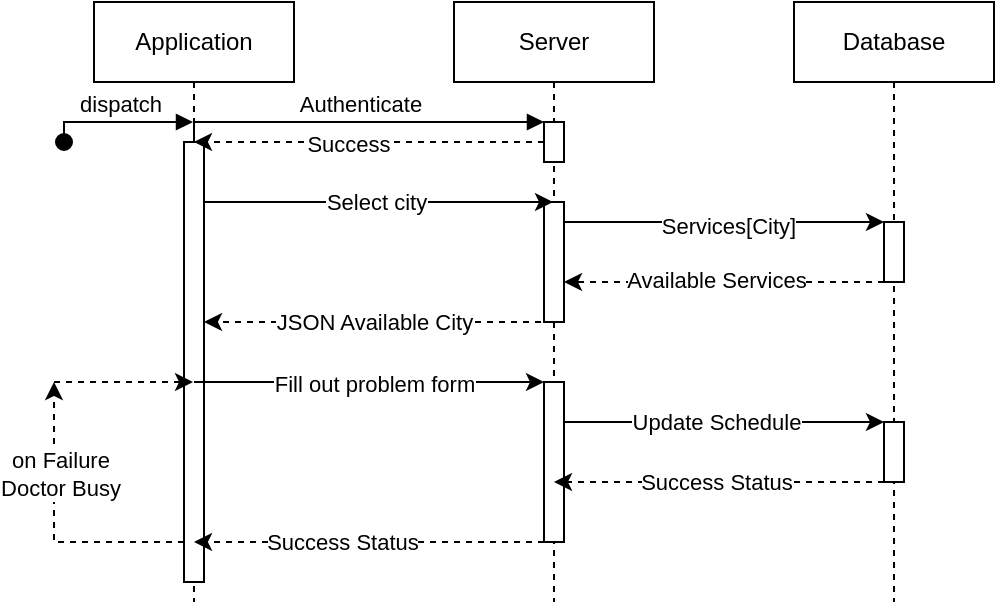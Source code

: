 <mxfile version="20.8.20" type="github">
  <diagram name="Page-1" id="2YBvvXClWsGukQMizWep">
    <mxGraphModel dx="1583" dy="397" grid="1" gridSize="10" guides="1" tooltips="1" connect="1" arrows="1" fold="1" page="1" pageScale="1" pageWidth="850" pageHeight="1100" math="0" shadow="0">
      <root>
        <mxCell id="0" />
        <mxCell id="1" parent="0" />
        <mxCell id="aM9ryv3xv72pqoxQDRHE-1" value="Application" style="shape=umlLifeline;perimeter=lifelinePerimeter;whiteSpace=wrap;html=1;container=0;dropTarget=0;collapsible=0;recursiveResize=0;outlineConnect=0;portConstraint=eastwest;newEdgeStyle={&quot;edgeStyle&quot;:&quot;elbowEdgeStyle&quot;,&quot;elbow&quot;:&quot;vertical&quot;,&quot;curved&quot;:0,&quot;rounded&quot;:0};" parent="1" vertex="1">
          <mxGeometry x="40" y="50" width="100" height="300" as="geometry" />
        </mxCell>
        <mxCell id="UkNy1Jx49GSbAvaNt-mj-29" style="edgeStyle=elbowEdgeStyle;rounded=0;orthogonalLoop=1;jettySize=auto;html=1;elbow=vertical;curved=0;dashed=1;" edge="1" parent="aM9ryv3xv72pqoxQDRHE-1" source="aM9ryv3xv72pqoxQDRHE-2" target="aM9ryv3xv72pqoxQDRHE-1">
          <mxGeometry relative="1" as="geometry" />
        </mxCell>
        <mxCell id="UkNy1Jx49GSbAvaNt-mj-30" style="edgeStyle=elbowEdgeStyle;rounded=0;orthogonalLoop=1;jettySize=auto;html=1;elbow=vertical;curved=0;dashed=1;" edge="1" parent="aM9ryv3xv72pqoxQDRHE-1" source="aM9ryv3xv72pqoxQDRHE-2">
          <mxGeometry relative="1" as="geometry">
            <mxPoint x="-20" y="190" as="targetPoint" />
            <Array as="points">
              <mxPoint x="10" y="270" />
              <mxPoint x="10" y="260" />
              <mxPoint x="10" y="230" />
              <mxPoint x="20" y="260" />
            </Array>
          </mxGeometry>
        </mxCell>
        <mxCell id="UkNy1Jx49GSbAvaNt-mj-33" value="on Failure&lt;br&gt;Doctor Busy" style="edgeLabel;html=1;align=center;verticalAlign=middle;resizable=0;points=[];" vertex="1" connectable="0" parent="UkNy1Jx49GSbAvaNt-mj-30">
          <mxGeometry x="0.372" y="-3" relative="1" as="geometry">
            <mxPoint as="offset" />
          </mxGeometry>
        </mxCell>
        <mxCell id="aM9ryv3xv72pqoxQDRHE-2" value="" style="html=1;points=[];perimeter=orthogonalPerimeter;outlineConnect=0;targetShapes=umlLifeline;portConstraint=eastwest;newEdgeStyle={&quot;edgeStyle&quot;:&quot;elbowEdgeStyle&quot;,&quot;elbow&quot;:&quot;vertical&quot;,&quot;curved&quot;:0,&quot;rounded&quot;:0};" parent="aM9ryv3xv72pqoxQDRHE-1" vertex="1">
          <mxGeometry x="45" y="70" width="10" height="220" as="geometry" />
        </mxCell>
        <mxCell id="aM9ryv3xv72pqoxQDRHE-3" value="dispatch" style="html=1;verticalAlign=bottom;startArrow=oval;endArrow=block;startSize=8;edgeStyle=elbowEdgeStyle;elbow=vertical;curved=0;rounded=0;" parent="aM9ryv3xv72pqoxQDRHE-1" target="aM9ryv3xv72pqoxQDRHE-1" edge="1">
          <mxGeometry relative="1" as="geometry">
            <mxPoint x="-15" y="70" as="sourcePoint" />
            <mxPoint x="-15" y="50" as="targetPoint" />
            <Array as="points">
              <mxPoint x="-10" y="60" />
            </Array>
          </mxGeometry>
        </mxCell>
        <mxCell id="UkNy1Jx49GSbAvaNt-mj-16" style="edgeStyle=elbowEdgeStyle;rounded=0;orthogonalLoop=1;jettySize=auto;html=1;elbow=vertical;curved=0;dashed=1;" edge="1" parent="1" source="aM9ryv3xv72pqoxQDRHE-5" target="aM9ryv3xv72pqoxQDRHE-2">
          <mxGeometry relative="1" as="geometry">
            <Array as="points">
              <mxPoint x="160" y="210" />
            </Array>
          </mxGeometry>
        </mxCell>
        <mxCell id="UkNy1Jx49GSbAvaNt-mj-17" value="JSON Available City" style="edgeLabel;html=1;align=center;verticalAlign=middle;resizable=0;points=[];" vertex="1" connectable="0" parent="UkNy1Jx49GSbAvaNt-mj-16">
          <mxGeometry x="0.177" y="1" relative="1" as="geometry">
            <mxPoint x="13" y="-1" as="offset" />
          </mxGeometry>
        </mxCell>
        <mxCell id="aM9ryv3xv72pqoxQDRHE-5" value="Server" style="shape=umlLifeline;perimeter=lifelinePerimeter;whiteSpace=wrap;html=1;container=0;dropTarget=0;collapsible=0;recursiveResize=0;outlineConnect=0;portConstraint=eastwest;newEdgeStyle={&quot;edgeStyle&quot;:&quot;elbowEdgeStyle&quot;,&quot;elbow&quot;:&quot;vertical&quot;,&quot;curved&quot;:0,&quot;rounded&quot;:0};" parent="1" vertex="1">
          <mxGeometry x="220" y="50" width="100" height="300" as="geometry" />
        </mxCell>
        <mxCell id="aM9ryv3xv72pqoxQDRHE-6" value="" style="html=1;points=[];perimeter=orthogonalPerimeter;outlineConnect=0;targetShapes=umlLifeline;portConstraint=eastwest;newEdgeStyle={&quot;edgeStyle&quot;:&quot;elbowEdgeStyle&quot;,&quot;elbow&quot;:&quot;vertical&quot;,&quot;curved&quot;:0,&quot;rounded&quot;:0};" parent="aM9ryv3xv72pqoxQDRHE-5" vertex="1">
          <mxGeometry x="45" y="60" width="10" height="20" as="geometry" />
        </mxCell>
        <mxCell id="UkNy1Jx49GSbAvaNt-mj-10" value="" style="html=1;points=[];perimeter=orthogonalPerimeter;outlineConnect=0;targetShapes=umlLifeline;portConstraint=eastwest;newEdgeStyle={&quot;edgeStyle&quot;:&quot;elbowEdgeStyle&quot;,&quot;elbow&quot;:&quot;vertical&quot;,&quot;curved&quot;:0,&quot;rounded&quot;:0};" vertex="1" parent="aM9ryv3xv72pqoxQDRHE-5">
          <mxGeometry x="45" y="100" width="10" height="60" as="geometry" />
        </mxCell>
        <mxCell id="UkNy1Jx49GSbAvaNt-mj-18" value="" style="html=1;points=[];perimeter=orthogonalPerimeter;outlineConnect=0;targetShapes=umlLifeline;portConstraint=eastwest;newEdgeStyle={&quot;edgeStyle&quot;:&quot;elbowEdgeStyle&quot;,&quot;elbow&quot;:&quot;vertical&quot;,&quot;curved&quot;:0,&quot;rounded&quot;:0};" vertex="1" parent="aM9ryv3xv72pqoxQDRHE-5">
          <mxGeometry x="45" y="190" width="10" height="80" as="geometry" />
        </mxCell>
        <mxCell id="aM9ryv3xv72pqoxQDRHE-7" value="Authenticate" style="html=1;verticalAlign=bottom;endArrow=block;edgeStyle=elbowEdgeStyle;elbow=vertical;curved=0;rounded=0;" parent="1" source="aM9ryv3xv72pqoxQDRHE-2" target="aM9ryv3xv72pqoxQDRHE-6" edge="1">
          <mxGeometry relative="1" as="geometry">
            <mxPoint x="195" y="130" as="sourcePoint" />
            <Array as="points">
              <mxPoint x="130" y="110" />
              <mxPoint x="180" y="120" />
            </Array>
          </mxGeometry>
        </mxCell>
        <mxCell id="UkNy1Jx49GSbAvaNt-mj-1" value="Database" style="shape=umlLifeline;perimeter=lifelinePerimeter;whiteSpace=wrap;html=1;container=0;dropTarget=0;collapsible=0;recursiveResize=0;outlineConnect=0;portConstraint=eastwest;newEdgeStyle={&quot;edgeStyle&quot;:&quot;elbowEdgeStyle&quot;,&quot;elbow&quot;:&quot;vertical&quot;,&quot;curved&quot;:0,&quot;rounded&quot;:0};" vertex="1" parent="1">
          <mxGeometry x="390" y="50" width="100" height="300" as="geometry" />
        </mxCell>
        <mxCell id="UkNy1Jx49GSbAvaNt-mj-12" value="" style="html=1;points=[];perimeter=orthogonalPerimeter;outlineConnect=0;targetShapes=umlLifeline;portConstraint=eastwest;newEdgeStyle={&quot;edgeStyle&quot;:&quot;elbowEdgeStyle&quot;,&quot;elbow&quot;:&quot;vertical&quot;,&quot;curved&quot;:0,&quot;rounded&quot;:0};" vertex="1" parent="UkNy1Jx49GSbAvaNt-mj-1">
          <mxGeometry x="45" y="110" width="10" height="30" as="geometry" />
        </mxCell>
        <mxCell id="UkNy1Jx49GSbAvaNt-mj-5" style="edgeStyle=elbowEdgeStyle;rounded=0;orthogonalLoop=1;jettySize=auto;html=1;elbow=vertical;curved=0;dashed=1;" edge="1" parent="1" source="aM9ryv3xv72pqoxQDRHE-6" target="aM9ryv3xv72pqoxQDRHE-1">
          <mxGeometry relative="1" as="geometry" />
        </mxCell>
        <mxCell id="UkNy1Jx49GSbAvaNt-mj-6" value="Success" style="edgeLabel;html=1;align=center;verticalAlign=middle;resizable=0;points=[];" vertex="1" connectable="0" parent="UkNy1Jx49GSbAvaNt-mj-5">
          <mxGeometry x="0.118" y="1" relative="1" as="geometry">
            <mxPoint as="offset" />
          </mxGeometry>
        </mxCell>
        <mxCell id="UkNy1Jx49GSbAvaNt-mj-8" style="edgeStyle=elbowEdgeStyle;rounded=0;orthogonalLoop=1;jettySize=auto;html=1;elbow=vertical;curved=0;" edge="1" parent="1" source="aM9ryv3xv72pqoxQDRHE-2" target="aM9ryv3xv72pqoxQDRHE-5">
          <mxGeometry relative="1" as="geometry">
            <Array as="points">
              <mxPoint x="170" y="150" />
            </Array>
          </mxGeometry>
        </mxCell>
        <mxCell id="UkNy1Jx49GSbAvaNt-mj-9" value="Select city" style="edgeLabel;html=1;align=center;verticalAlign=middle;resizable=0;points=[];" vertex="1" connectable="0" parent="UkNy1Jx49GSbAvaNt-mj-8">
          <mxGeometry x="0.198" y="-2" relative="1" as="geometry">
            <mxPoint x="-19" y="-2" as="offset" />
          </mxGeometry>
        </mxCell>
        <mxCell id="UkNy1Jx49GSbAvaNt-mj-11" style="edgeStyle=elbowEdgeStyle;rounded=0;orthogonalLoop=1;jettySize=auto;html=1;elbow=vertical;curved=0;" edge="1" parent="1" source="UkNy1Jx49GSbAvaNt-mj-10" target="UkNy1Jx49GSbAvaNt-mj-12">
          <mxGeometry relative="1" as="geometry">
            <Array as="points">
              <mxPoint x="333" y="160" />
            </Array>
          </mxGeometry>
        </mxCell>
        <mxCell id="UkNy1Jx49GSbAvaNt-mj-14" value="Services[City]" style="edgeLabel;html=1;align=center;verticalAlign=middle;resizable=0;points=[];" vertex="1" connectable="0" parent="UkNy1Jx49GSbAvaNt-mj-11">
          <mxGeometry x="0.027" y="-2" relative="1" as="geometry">
            <mxPoint as="offset" />
          </mxGeometry>
        </mxCell>
        <mxCell id="UkNy1Jx49GSbAvaNt-mj-13" style="edgeStyle=elbowEdgeStyle;rounded=0;orthogonalLoop=1;jettySize=auto;html=1;elbow=vertical;curved=0;dashed=1;" edge="1" parent="1" source="UkNy1Jx49GSbAvaNt-mj-12" target="UkNy1Jx49GSbAvaNt-mj-10">
          <mxGeometry relative="1" as="geometry">
            <Array as="points">
              <mxPoint x="410" y="190" />
              <mxPoint x="380" y="180" />
            </Array>
          </mxGeometry>
        </mxCell>
        <mxCell id="UkNy1Jx49GSbAvaNt-mj-15" value="Available Services" style="edgeLabel;html=1;align=center;verticalAlign=middle;resizable=0;points=[];" vertex="1" connectable="0" parent="UkNy1Jx49GSbAvaNt-mj-13">
          <mxGeometry x="0.048" y="-1" relative="1" as="geometry">
            <mxPoint as="offset" />
          </mxGeometry>
        </mxCell>
        <mxCell id="UkNy1Jx49GSbAvaNt-mj-19" style="edgeStyle=elbowEdgeStyle;rounded=0;orthogonalLoop=1;jettySize=auto;html=1;elbow=vertical;curved=0;" edge="1" parent="1" source="aM9ryv3xv72pqoxQDRHE-1" target="UkNy1Jx49GSbAvaNt-mj-18">
          <mxGeometry relative="1" as="geometry">
            <Array as="points">
              <mxPoint x="200" y="240" />
            </Array>
          </mxGeometry>
        </mxCell>
        <mxCell id="UkNy1Jx49GSbAvaNt-mj-20" value="Fill out problem form" style="edgeLabel;html=1;align=center;verticalAlign=middle;resizable=0;points=[];" vertex="1" connectable="0" parent="UkNy1Jx49GSbAvaNt-mj-19">
          <mxGeometry x="0.025" y="-1" relative="1" as="geometry">
            <mxPoint as="offset" />
          </mxGeometry>
        </mxCell>
        <mxCell id="UkNy1Jx49GSbAvaNt-mj-21" style="edgeStyle=elbowEdgeStyle;rounded=0;orthogonalLoop=1;jettySize=auto;html=1;elbow=vertical;curved=0;startArrow=none;" edge="1" parent="1" source="UkNy1Jx49GSbAvaNt-mj-4" target="UkNy1Jx49GSbAvaNt-mj-1">
          <mxGeometry relative="1" as="geometry" />
        </mxCell>
        <mxCell id="UkNy1Jx49GSbAvaNt-mj-25" style="edgeStyle=elbowEdgeStyle;rounded=0;orthogonalLoop=1;jettySize=auto;html=1;elbow=vertical;curved=0;dashed=1;" edge="1" parent="1" source="UkNy1Jx49GSbAvaNt-mj-4" target="aM9ryv3xv72pqoxQDRHE-5">
          <mxGeometry relative="1" as="geometry">
            <Array as="points">
              <mxPoint x="378" y="290" />
            </Array>
          </mxGeometry>
        </mxCell>
        <mxCell id="UkNy1Jx49GSbAvaNt-mj-26" value="Success Status" style="edgeLabel;html=1;align=center;verticalAlign=middle;resizable=0;points=[];" vertex="1" connectable="0" parent="UkNy1Jx49GSbAvaNt-mj-25">
          <mxGeometry x="0.216" relative="1" as="geometry">
            <mxPoint x="16" as="offset" />
          </mxGeometry>
        </mxCell>
        <mxCell id="UkNy1Jx49GSbAvaNt-mj-4" value="" style="html=1;points=[];perimeter=orthogonalPerimeter;outlineConnect=0;targetShapes=umlLifeline;portConstraint=eastwest;newEdgeStyle={&quot;edgeStyle&quot;:&quot;elbowEdgeStyle&quot;,&quot;elbow&quot;:&quot;vertical&quot;,&quot;curved&quot;:0,&quot;rounded&quot;:0};" vertex="1" parent="1">
          <mxGeometry x="435" y="260" width="10" height="30" as="geometry" />
        </mxCell>
        <mxCell id="UkNy1Jx49GSbAvaNt-mj-23" style="edgeStyle=elbowEdgeStyle;rounded=0;orthogonalLoop=1;jettySize=auto;html=1;elbow=vertical;curved=0;" edge="1" parent="1" source="UkNy1Jx49GSbAvaNt-mj-18" target="UkNy1Jx49GSbAvaNt-mj-4">
          <mxGeometry relative="1" as="geometry">
            <Array as="points">
              <mxPoint x="360" y="260" />
            </Array>
          </mxGeometry>
        </mxCell>
        <mxCell id="UkNy1Jx49GSbAvaNt-mj-24" value="Update Schedule" style="edgeLabel;html=1;align=center;verticalAlign=middle;resizable=0;points=[];" vertex="1" connectable="0" parent="UkNy1Jx49GSbAvaNt-mj-23">
          <mxGeometry x="-0.308" y="-3" relative="1" as="geometry">
            <mxPoint x="20" y="-3" as="offset" />
          </mxGeometry>
        </mxCell>
        <mxCell id="UkNy1Jx49GSbAvaNt-mj-27" style="edgeStyle=elbowEdgeStyle;rounded=0;orthogonalLoop=1;jettySize=auto;html=1;elbow=vertical;curved=0;dashed=1;" edge="1" parent="1" source="UkNy1Jx49GSbAvaNt-mj-18" target="aM9ryv3xv72pqoxQDRHE-1">
          <mxGeometry relative="1" as="geometry">
            <Array as="points">
              <mxPoint x="200" y="320" />
            </Array>
          </mxGeometry>
        </mxCell>
        <mxCell id="UkNy1Jx49GSbAvaNt-mj-28" value="Success Status" style="edgeLabel;html=1;align=center;verticalAlign=middle;resizable=0;points=[];" vertex="1" connectable="0" parent="UkNy1Jx49GSbAvaNt-mj-27">
          <mxGeometry x="0.156" y="1" relative="1" as="geometry">
            <mxPoint y="-1" as="offset" />
          </mxGeometry>
        </mxCell>
        <mxCell id="UkNy1Jx49GSbAvaNt-mj-32" value="" style="endArrow=classic;html=1;rounded=0;dashed=1;" edge="1" parent="1" target="aM9ryv3xv72pqoxQDRHE-1">
          <mxGeometry width="50" height="50" relative="1" as="geometry">
            <mxPoint x="20" y="240" as="sourcePoint" />
            <mxPoint x="340" y="170" as="targetPoint" />
          </mxGeometry>
        </mxCell>
      </root>
    </mxGraphModel>
  </diagram>
</mxfile>
